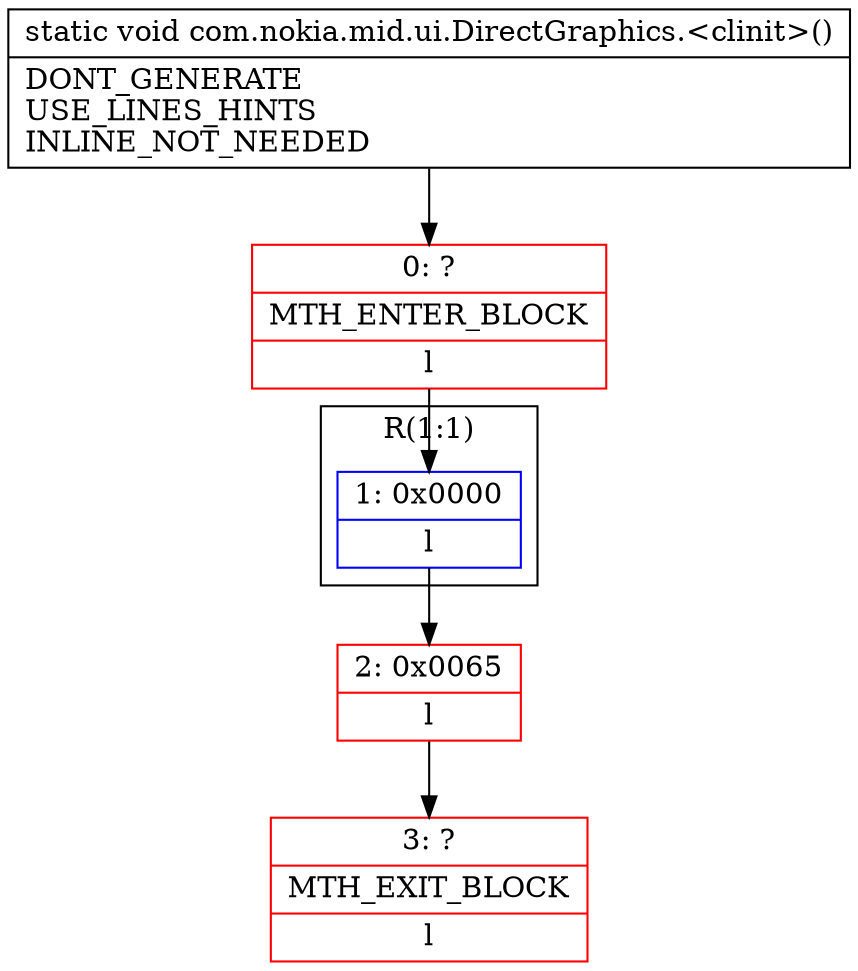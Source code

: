 digraph "CFG forcom.nokia.mid.ui.DirectGraphics.\<clinit\>()V" {
subgraph cluster_Region_282302838 {
label = "R(1:1)";
node [shape=record,color=blue];
Node_1 [shape=record,label="{1\:\ 0x0000|l}"];
}
Node_0 [shape=record,color=red,label="{0\:\ ?|MTH_ENTER_BLOCK\l|l}"];
Node_2 [shape=record,color=red,label="{2\:\ 0x0065|l}"];
Node_3 [shape=record,color=red,label="{3\:\ ?|MTH_EXIT_BLOCK\l|l}"];
MethodNode[shape=record,label="{static void com.nokia.mid.ui.DirectGraphics.\<clinit\>()  | DONT_GENERATE\lUSE_LINES_HINTS\lINLINE_NOT_NEEDED\l}"];
MethodNode -> Node_0;
Node_1 -> Node_2;
Node_0 -> Node_1;
Node_2 -> Node_3;
}

